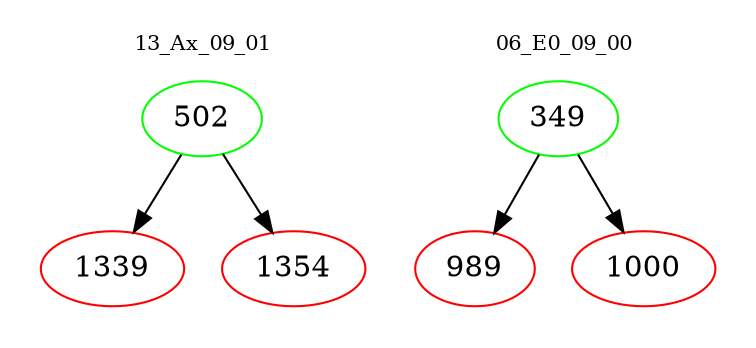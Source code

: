 digraph{
subgraph cluster_0 {
color = white
label = "13_Ax_09_01";
fontsize=10;
T0_502 [label="502", color="green"]
T0_502 -> T0_1339 [color="black"]
T0_1339 [label="1339", color="red"]
T0_502 -> T0_1354 [color="black"]
T0_1354 [label="1354", color="red"]
}
subgraph cluster_1 {
color = white
label = "06_E0_09_00";
fontsize=10;
T1_349 [label="349", color="green"]
T1_349 -> T1_989 [color="black"]
T1_989 [label="989", color="red"]
T1_349 -> T1_1000 [color="black"]
T1_1000 [label="1000", color="red"]
}
}
